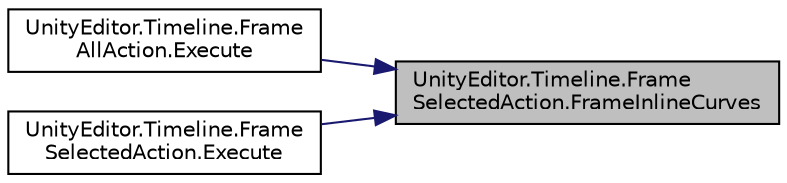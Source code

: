 digraph "UnityEditor.Timeline.FrameSelectedAction.FrameInlineCurves"
{
 // LATEX_PDF_SIZE
  edge [fontname="Helvetica",fontsize="10",labelfontname="Helvetica",labelfontsize="10"];
  node [fontname="Helvetica",fontsize="10",shape=record];
  rankdir="RL";
  Node1 [label="UnityEditor.Timeline.Frame\lSelectedAction.FrameInlineCurves",height=0.2,width=0.4,color="black", fillcolor="grey75", style="filled", fontcolor="black",tooltip=" "];
  Node1 -> Node2 [dir="back",color="midnightblue",fontsize="10",style="solid",fontname="Helvetica"];
  Node2 [label="UnityEditor.Timeline.Frame\lAllAction.Execute",height=0.2,width=0.4,color="black", fillcolor="white", style="filled",URL="$class_unity_editor_1_1_timeline_1_1_frame_all_action.html#a9ef0a2710f2a1d3141f217b4fe28d8ff",tooltip=" "];
  Node1 -> Node3 [dir="back",color="midnightblue",fontsize="10",style="solid",fontname="Helvetica"];
  Node3 [label="UnityEditor.Timeline.Frame\lSelectedAction.Execute",height=0.2,width=0.4,color="black", fillcolor="white", style="filled",URL="$class_unity_editor_1_1_timeline_1_1_frame_selected_action.html#a129bc2cda89a2bd8ca9a597c94fee63f",tooltip=" "];
}
